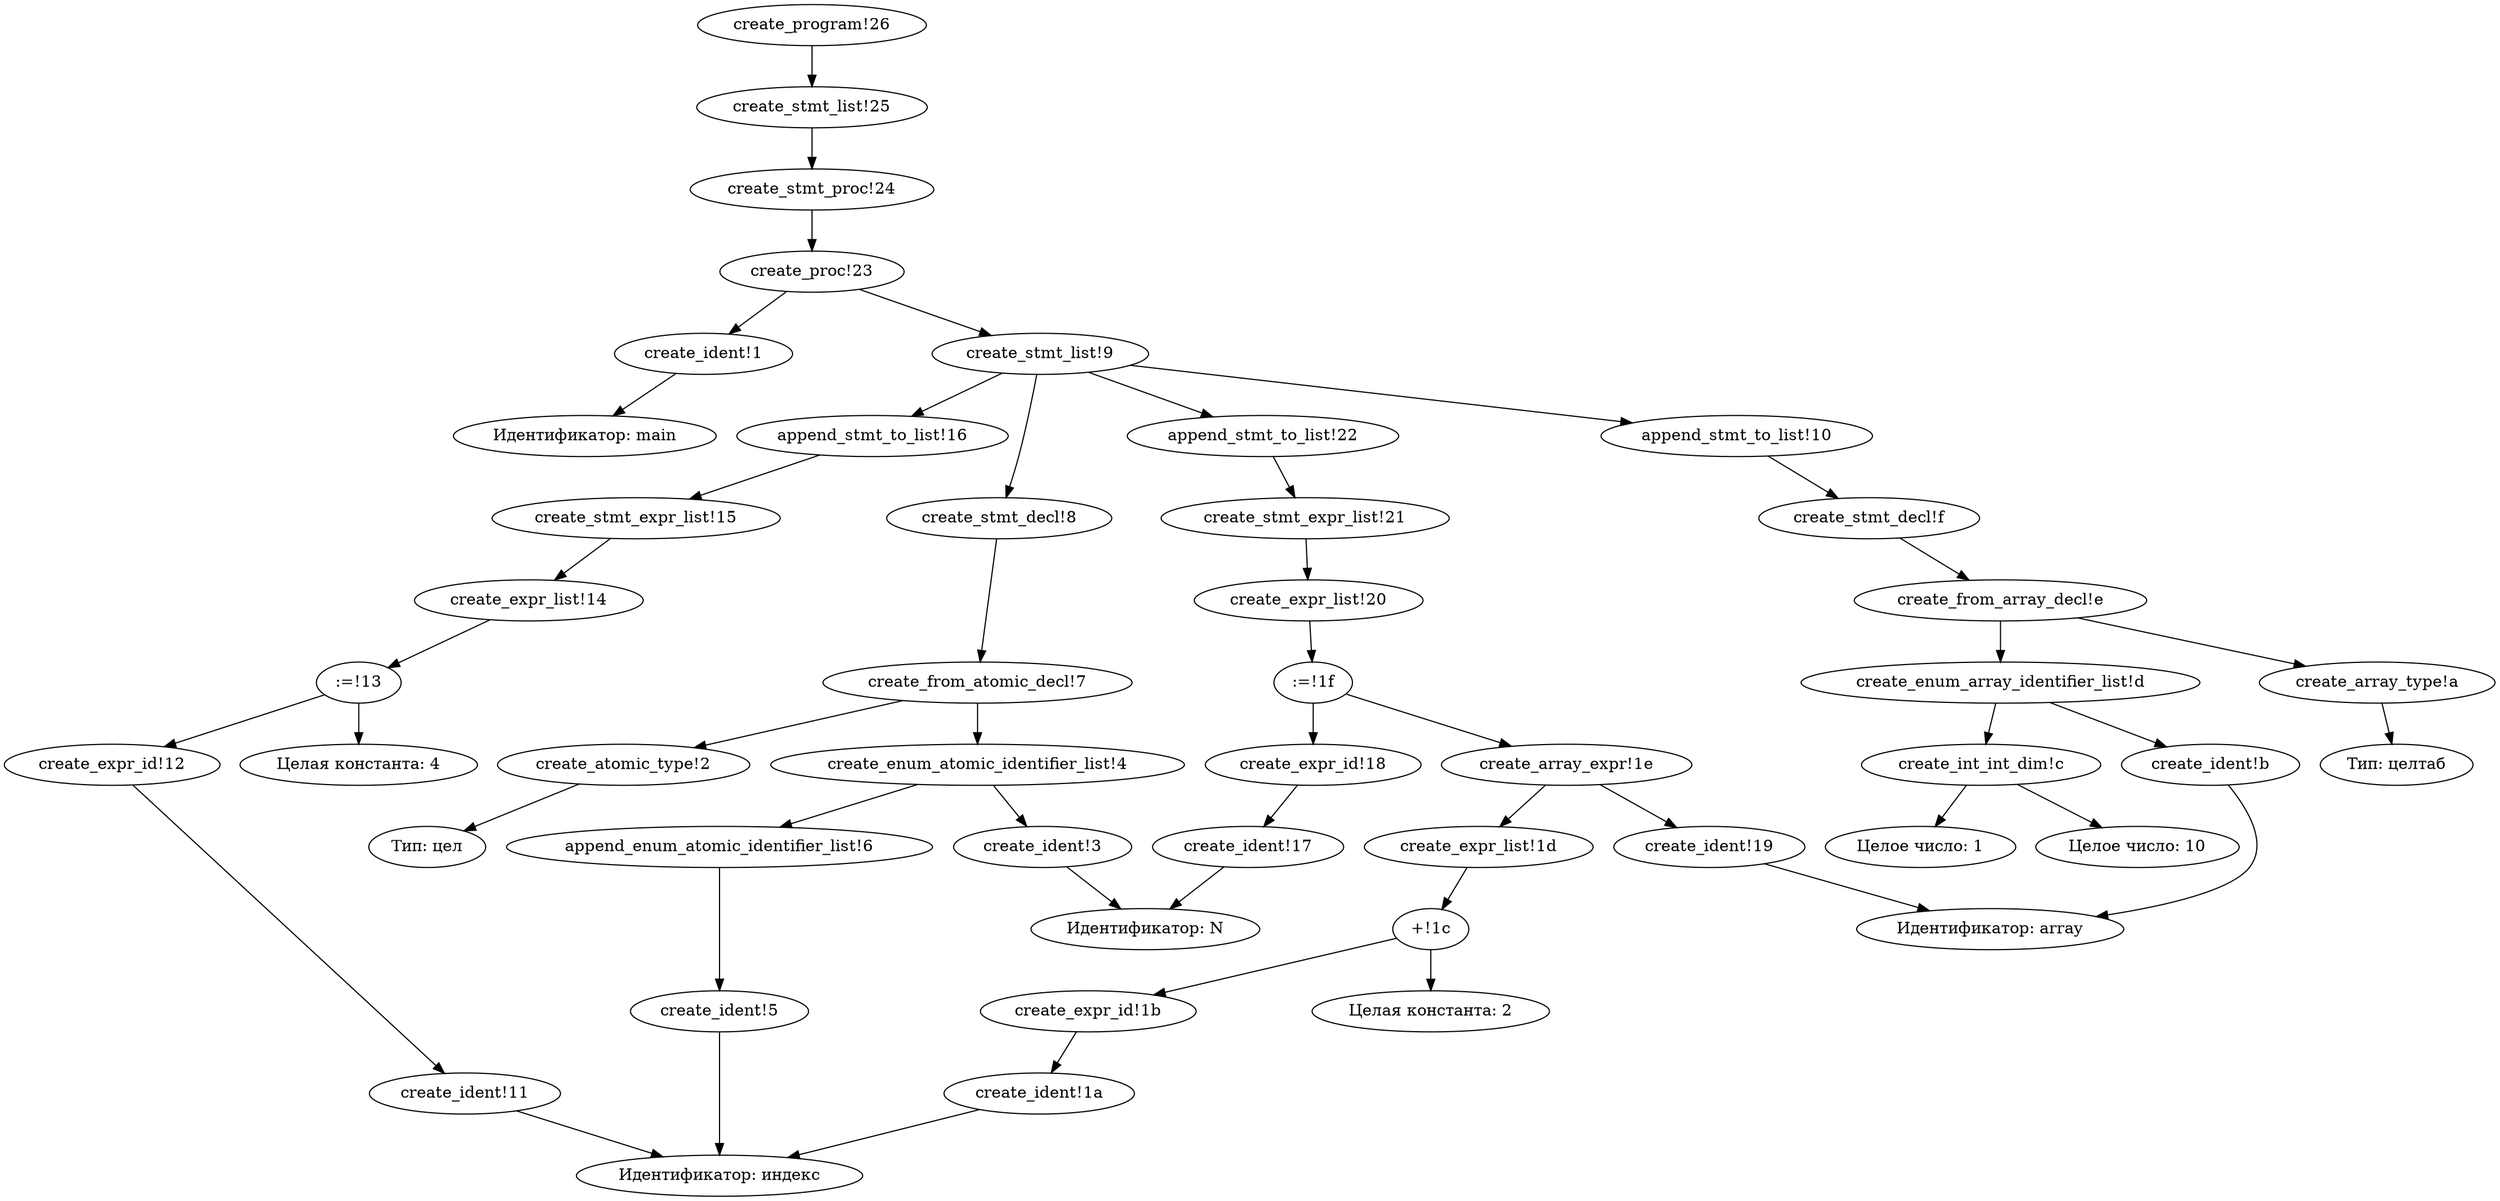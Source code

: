 digraph KumirTree {
"create_ident!1" -> "Идентификатор: main";
"create_atomic_type!2" -> "Тип: цел";
"create_ident!3" -> "Идентификатор: N";
"create_enum_atomic_identifier_list!4" -> "create_ident!3";
"create_ident!5" -> "Идентификатор: индекс";
"create_enum_atomic_identifier_list!4" -> "append_enum_atomic_identifier_list!6";
"append_enum_atomic_identifier_list!6" -> "create_ident!5";
"create_from_atomic_decl!7" -> "create_atomic_type!2";
"create_from_atomic_decl!7" -> "create_enum_atomic_identifier_list!4";
"create_stmt_decl!8" -> "create_from_atomic_decl!7";
"create_stmt_list!9" -> "create_stmt_decl!8";
"create_array_type!a" -> "Тип: целтаб";
"create_ident!b" -> "Идентификатор: array";
"create_int_int_dim!c" -> "Целое число: 1";
"create_int_int_dim!c" -> "Целое число: 10";
"create_enum_array_identifier_list!d" -> "create_ident!b";
"create_enum_array_identifier_list!d" -> "create_int_int_dim!c";
"create_from_array_decl!e" -> "create_array_type!a";
"create_from_array_decl!e" -> "create_enum_array_identifier_list!d";
"create_stmt_decl!f" -> "create_from_array_decl!e";
"create_stmt_list!9" -> "append_stmt_to_list!10";
"append_stmt_to_list!10" -> "create_stmt_decl!f";
"create_ident!11" -> "Идентификатор: индекс";
"create_expr_id!12" -> "create_ident!11";
":=!13" -> "create_expr_id!12";
":=!13" -> "Целая константа: 4";
"create_expr_list!14" -> ":=!13";
"create_stmt_expr_list!15" -> "create_expr_list!14";
"create_stmt_list!9" -> "append_stmt_to_list!16";
"append_stmt_to_list!16" -> "create_stmt_expr_list!15";
"create_ident!17" -> "Идентификатор: N";
"create_expr_id!18" -> "create_ident!17";
"create_ident!19" -> "Идентификатор: array";
"create_ident!1a" -> "Идентификатор: индекс";
"create_expr_id!1b" -> "create_ident!1a";
"+!1c" -> "create_expr_id!1b";
"+!1c" -> "Целая константа: 2";
"create_expr_list!1d" -> "+!1c";
"create_array_expr!1e" -> "create_ident!19";
"create_array_expr!1e" -> "create_expr_list!1d";
":=!1f" -> "create_expr_id!18";
":=!1f" -> "create_array_expr!1e";
"create_expr_list!20" -> ":=!1f";
"create_stmt_expr_list!21" -> "create_expr_list!20";
"create_stmt_list!9" -> "append_stmt_to_list!22";
"append_stmt_to_list!22" -> "create_stmt_expr_list!21";
"create_proc!23" -> "create_ident!1";
"create_proc!23" -> "create_stmt_list!9";
"create_stmt_proc!24" -> "create_proc!23";
"create_stmt_list!25" -> "create_stmt_proc!24";
"create_program!26" -> "create_stmt_list!25";
 } 